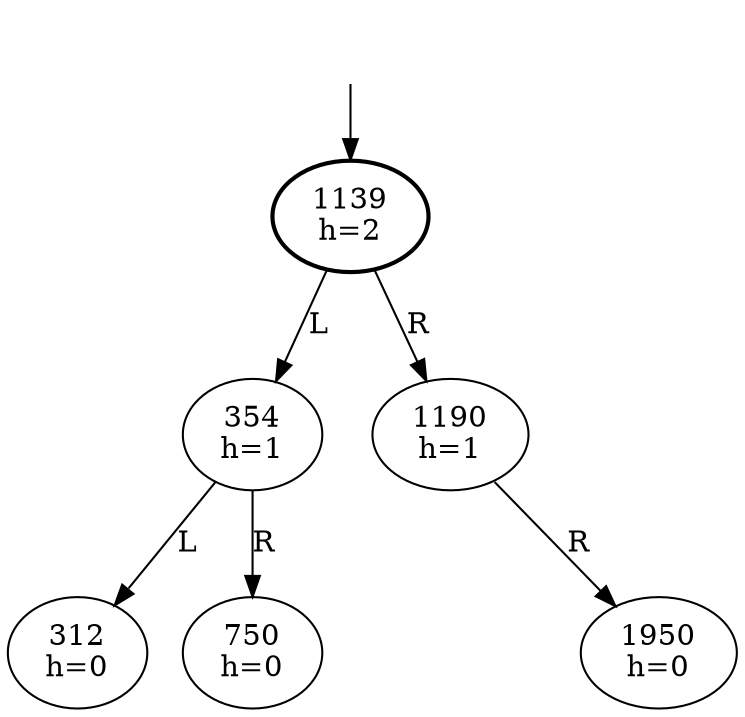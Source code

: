 digraph {
  DUMMY [style=invis];
  DUMMY -> 1139;
  1139 [penwidth=2];

  1139 [label="1139\nh=2"];

  1139 -> 354 [label="L"];
  354 [label="354\nh=1"];

  354 -> 312 [label="L"];
  312 [label="312\nh=0"];



  354 -> 750 [label="R"];
  750 [label="750\nh=0"];



  1139 -> 1190 [label="R"];
  1190 [label="1190\nh=1"];

  1190 -> L_1190 [style=invis];
  L_1190 [style=invis];

  1190 -> 1950 [label="R"];
  1950 [label="1950\nh=0"];



}
